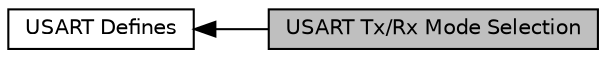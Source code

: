 digraph "USART Tx/Rx Mode Selection"
{
  edge [fontname="Helvetica",fontsize="10",labelfontname="Helvetica",labelfontsize="10"];
  node [fontname="Helvetica",fontsize="10",shape=record];
  rankdir=LR;
  Node0 [label="USART Tx/Rx Mode Selection",height=0.2,width=0.4,color="black", fillcolor="grey75", style="filled", fontcolor="black"];
  Node1 [label="USART Defines",height=0.2,width=0.4,color="black", fillcolor="white", style="filled",URL="$group__usart__defines.html",tooltip="Defined Constants and Types for the STM32F3xx USART "];
  Node1->Node0 [shape=plaintext, dir="back", style="solid"];
}
